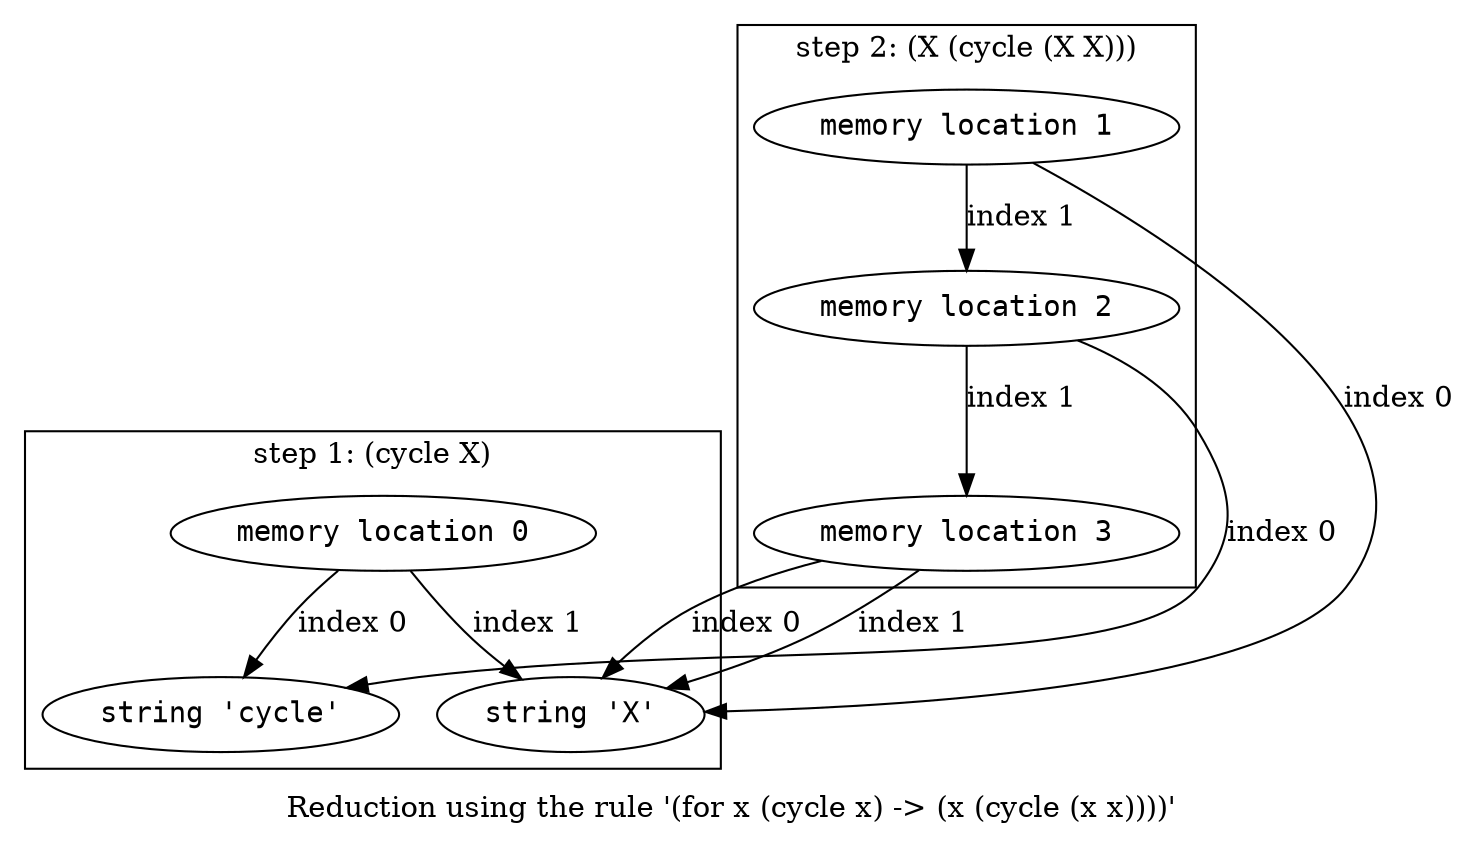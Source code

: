 digraph example {
    compound=true
    node [fontname = "monospace"]
    label="Reduction using the rule '(for x (cycle x) -> (x (cycle (x x))))'"
    subgraph cluster_step_1 {
        label="step 1: (cycle X)"
        "memory location 0" -> "string 'cycle'" [label="index 0"]
        "memory location 0" -> "string 'X'" [label="index 1"]
    }
    subgraph cluster_step_2 {
        label="step 2: (X (cycle (X X)))"
        "memory location 1" -> "string 'X'" [label="index 0"]
        "memory location 1" -> "memory location 2" [label="index 1"]
        "memory location 2" -> "string 'cycle'" [label="index 0"]
        "memory location 2" -> "memory location 3" [label="index 1"]
        "memory location 3" -> "string 'X'" [label="index 0"]
        "memory location 3" -> "string 'X'" [label="index 1"]
    }
}
